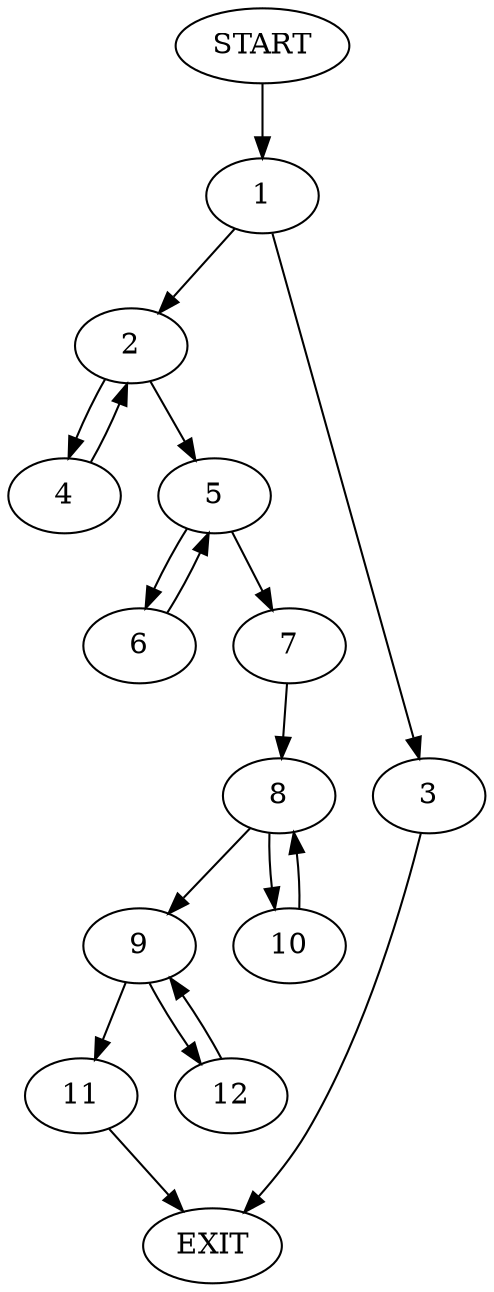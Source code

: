 digraph {
0 [label="START"]
13 [label="EXIT"]
0 -> 1
1 -> 2
1 -> 3
3 -> 13
2 -> 4
2 -> 5
4 -> 2
5 -> 6
5 -> 7
6 -> 5
7 -> 8
8 -> 9
8 -> 10
9 -> 11
9 -> 12
10 -> 8
12 -> 9
11 -> 13
}
